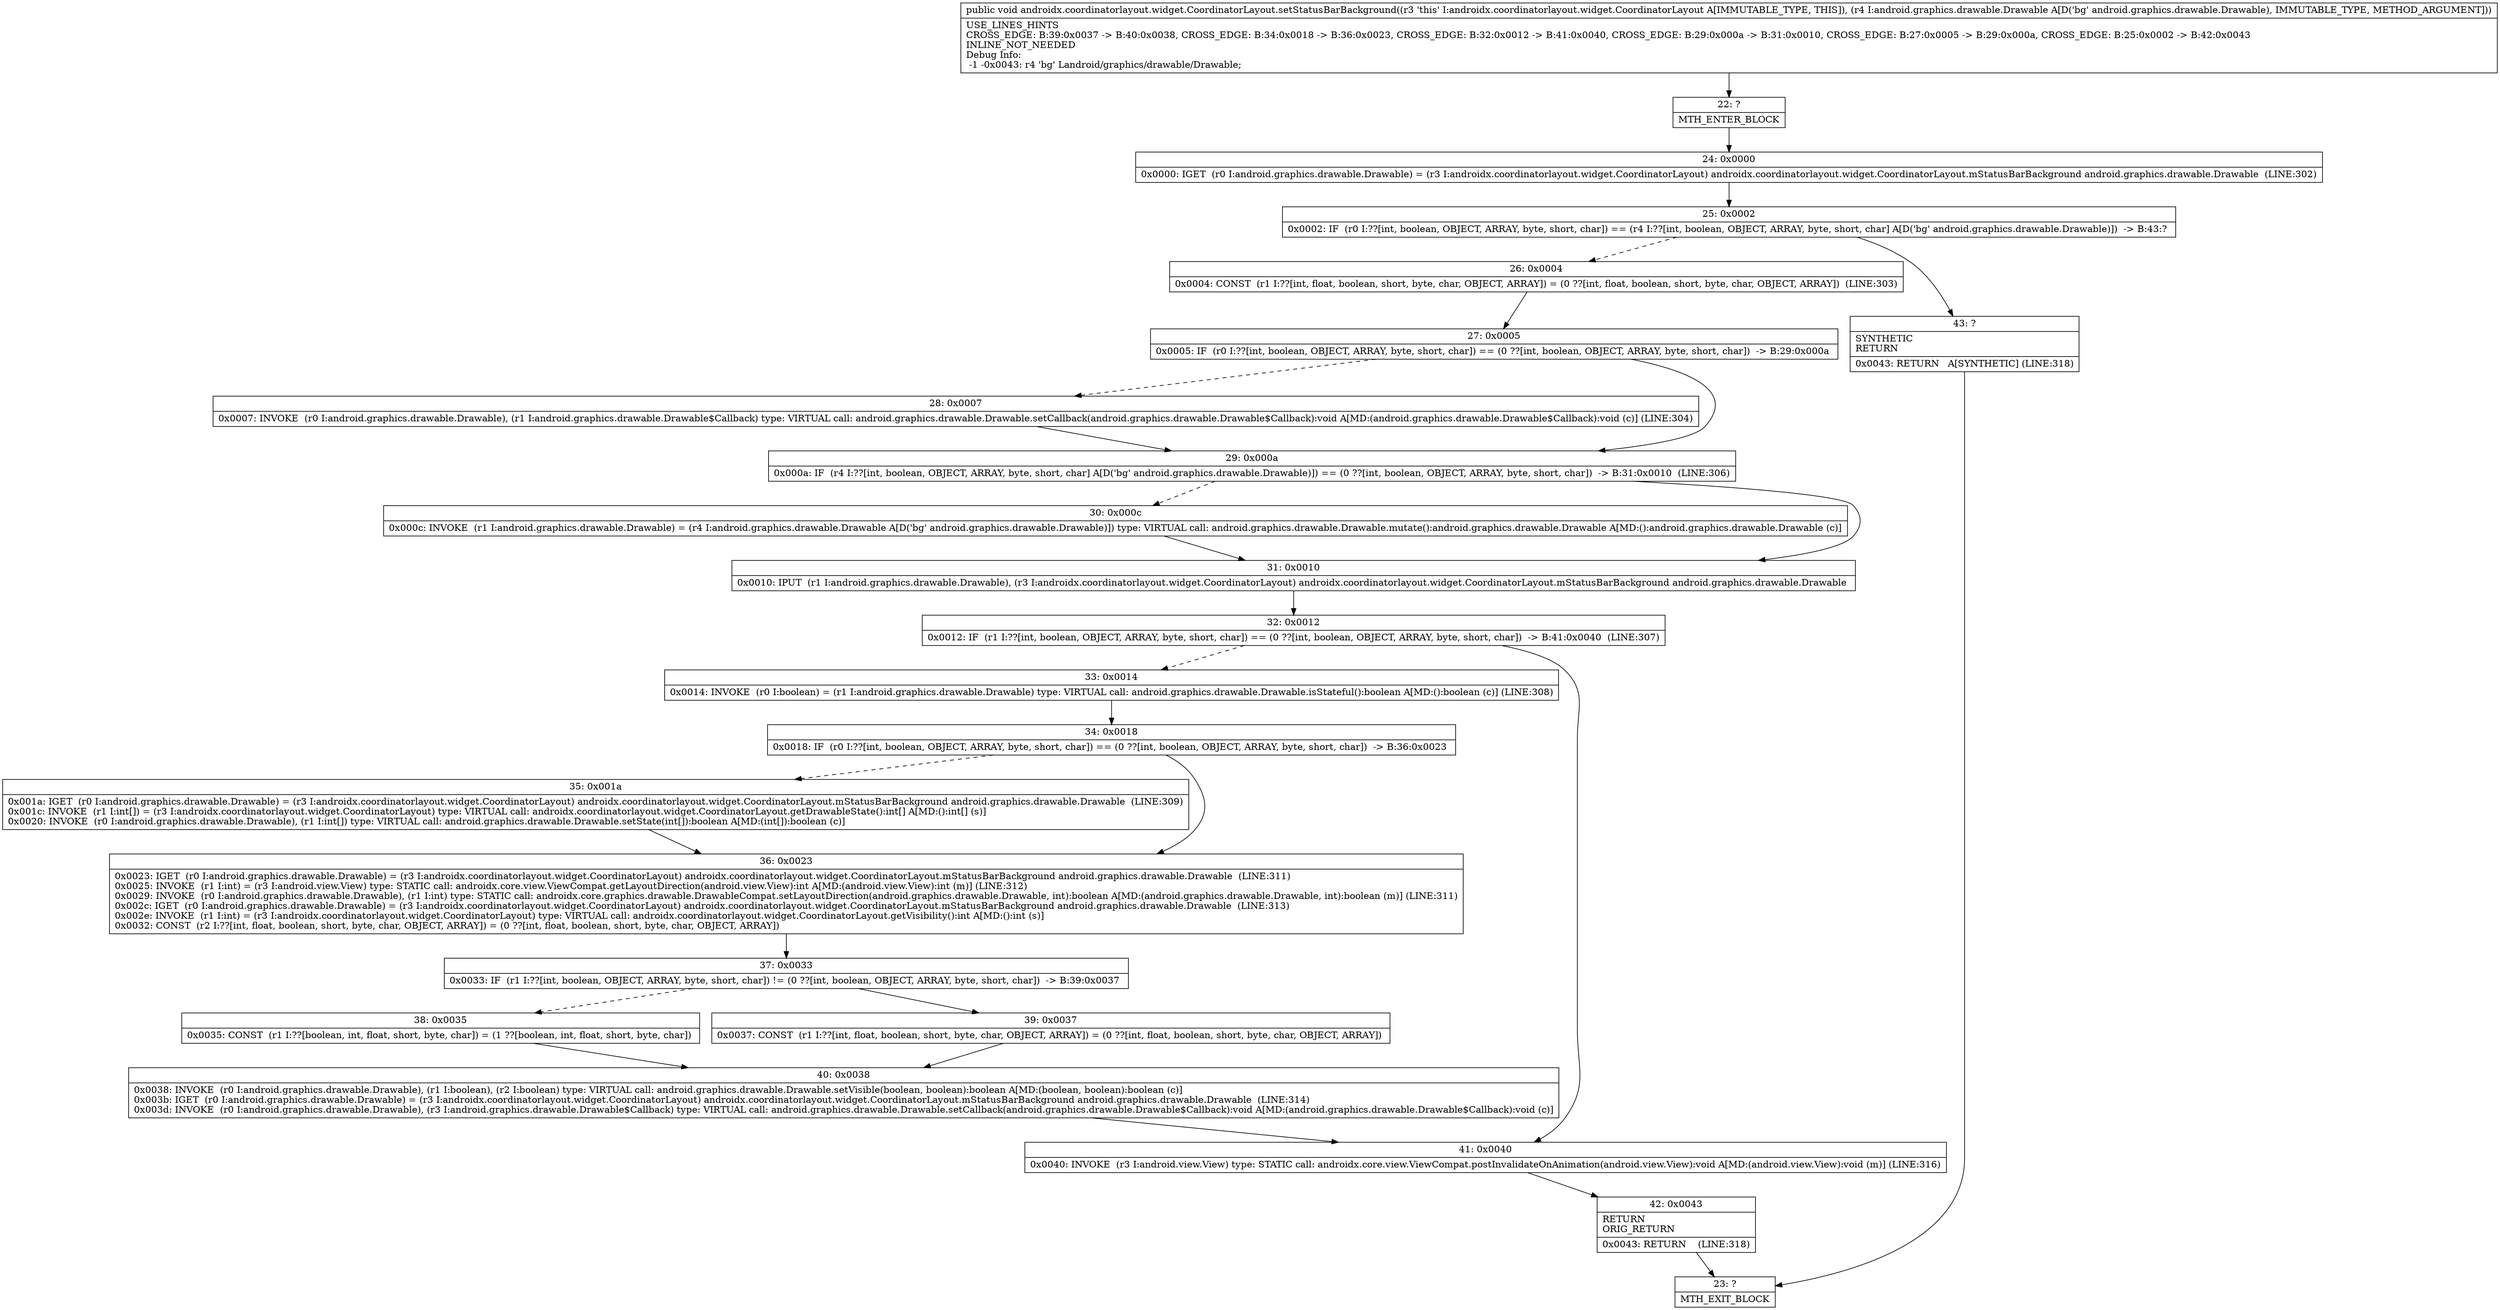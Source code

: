 digraph "CFG forandroidx.coordinatorlayout.widget.CoordinatorLayout.setStatusBarBackground(Landroid\/graphics\/drawable\/Drawable;)V" {
Node_22 [shape=record,label="{22\:\ ?|MTH_ENTER_BLOCK\l}"];
Node_24 [shape=record,label="{24\:\ 0x0000|0x0000: IGET  (r0 I:android.graphics.drawable.Drawable) = (r3 I:androidx.coordinatorlayout.widget.CoordinatorLayout) androidx.coordinatorlayout.widget.CoordinatorLayout.mStatusBarBackground android.graphics.drawable.Drawable  (LINE:302)\l}"];
Node_25 [shape=record,label="{25\:\ 0x0002|0x0002: IF  (r0 I:??[int, boolean, OBJECT, ARRAY, byte, short, char]) == (r4 I:??[int, boolean, OBJECT, ARRAY, byte, short, char] A[D('bg' android.graphics.drawable.Drawable)])  \-\> B:43:? \l}"];
Node_26 [shape=record,label="{26\:\ 0x0004|0x0004: CONST  (r1 I:??[int, float, boolean, short, byte, char, OBJECT, ARRAY]) = (0 ??[int, float, boolean, short, byte, char, OBJECT, ARRAY])  (LINE:303)\l}"];
Node_27 [shape=record,label="{27\:\ 0x0005|0x0005: IF  (r0 I:??[int, boolean, OBJECT, ARRAY, byte, short, char]) == (0 ??[int, boolean, OBJECT, ARRAY, byte, short, char])  \-\> B:29:0x000a \l}"];
Node_28 [shape=record,label="{28\:\ 0x0007|0x0007: INVOKE  (r0 I:android.graphics.drawable.Drawable), (r1 I:android.graphics.drawable.Drawable$Callback) type: VIRTUAL call: android.graphics.drawable.Drawable.setCallback(android.graphics.drawable.Drawable$Callback):void A[MD:(android.graphics.drawable.Drawable$Callback):void (c)] (LINE:304)\l}"];
Node_29 [shape=record,label="{29\:\ 0x000a|0x000a: IF  (r4 I:??[int, boolean, OBJECT, ARRAY, byte, short, char] A[D('bg' android.graphics.drawable.Drawable)]) == (0 ??[int, boolean, OBJECT, ARRAY, byte, short, char])  \-\> B:31:0x0010  (LINE:306)\l}"];
Node_30 [shape=record,label="{30\:\ 0x000c|0x000c: INVOKE  (r1 I:android.graphics.drawable.Drawable) = (r4 I:android.graphics.drawable.Drawable A[D('bg' android.graphics.drawable.Drawable)]) type: VIRTUAL call: android.graphics.drawable.Drawable.mutate():android.graphics.drawable.Drawable A[MD:():android.graphics.drawable.Drawable (c)]\l}"];
Node_31 [shape=record,label="{31\:\ 0x0010|0x0010: IPUT  (r1 I:android.graphics.drawable.Drawable), (r3 I:androidx.coordinatorlayout.widget.CoordinatorLayout) androidx.coordinatorlayout.widget.CoordinatorLayout.mStatusBarBackground android.graphics.drawable.Drawable \l}"];
Node_32 [shape=record,label="{32\:\ 0x0012|0x0012: IF  (r1 I:??[int, boolean, OBJECT, ARRAY, byte, short, char]) == (0 ??[int, boolean, OBJECT, ARRAY, byte, short, char])  \-\> B:41:0x0040  (LINE:307)\l}"];
Node_33 [shape=record,label="{33\:\ 0x0014|0x0014: INVOKE  (r0 I:boolean) = (r1 I:android.graphics.drawable.Drawable) type: VIRTUAL call: android.graphics.drawable.Drawable.isStateful():boolean A[MD:():boolean (c)] (LINE:308)\l}"];
Node_34 [shape=record,label="{34\:\ 0x0018|0x0018: IF  (r0 I:??[int, boolean, OBJECT, ARRAY, byte, short, char]) == (0 ??[int, boolean, OBJECT, ARRAY, byte, short, char])  \-\> B:36:0x0023 \l}"];
Node_35 [shape=record,label="{35\:\ 0x001a|0x001a: IGET  (r0 I:android.graphics.drawable.Drawable) = (r3 I:androidx.coordinatorlayout.widget.CoordinatorLayout) androidx.coordinatorlayout.widget.CoordinatorLayout.mStatusBarBackground android.graphics.drawable.Drawable  (LINE:309)\l0x001c: INVOKE  (r1 I:int[]) = (r3 I:androidx.coordinatorlayout.widget.CoordinatorLayout) type: VIRTUAL call: androidx.coordinatorlayout.widget.CoordinatorLayout.getDrawableState():int[] A[MD:():int[] (s)]\l0x0020: INVOKE  (r0 I:android.graphics.drawable.Drawable), (r1 I:int[]) type: VIRTUAL call: android.graphics.drawable.Drawable.setState(int[]):boolean A[MD:(int[]):boolean (c)]\l}"];
Node_36 [shape=record,label="{36\:\ 0x0023|0x0023: IGET  (r0 I:android.graphics.drawable.Drawable) = (r3 I:androidx.coordinatorlayout.widget.CoordinatorLayout) androidx.coordinatorlayout.widget.CoordinatorLayout.mStatusBarBackground android.graphics.drawable.Drawable  (LINE:311)\l0x0025: INVOKE  (r1 I:int) = (r3 I:android.view.View) type: STATIC call: androidx.core.view.ViewCompat.getLayoutDirection(android.view.View):int A[MD:(android.view.View):int (m)] (LINE:312)\l0x0029: INVOKE  (r0 I:android.graphics.drawable.Drawable), (r1 I:int) type: STATIC call: androidx.core.graphics.drawable.DrawableCompat.setLayoutDirection(android.graphics.drawable.Drawable, int):boolean A[MD:(android.graphics.drawable.Drawable, int):boolean (m)] (LINE:311)\l0x002c: IGET  (r0 I:android.graphics.drawable.Drawable) = (r3 I:androidx.coordinatorlayout.widget.CoordinatorLayout) androidx.coordinatorlayout.widget.CoordinatorLayout.mStatusBarBackground android.graphics.drawable.Drawable  (LINE:313)\l0x002e: INVOKE  (r1 I:int) = (r3 I:androidx.coordinatorlayout.widget.CoordinatorLayout) type: VIRTUAL call: androidx.coordinatorlayout.widget.CoordinatorLayout.getVisibility():int A[MD:():int (s)]\l0x0032: CONST  (r2 I:??[int, float, boolean, short, byte, char, OBJECT, ARRAY]) = (0 ??[int, float, boolean, short, byte, char, OBJECT, ARRAY]) \l}"];
Node_37 [shape=record,label="{37\:\ 0x0033|0x0033: IF  (r1 I:??[int, boolean, OBJECT, ARRAY, byte, short, char]) != (0 ??[int, boolean, OBJECT, ARRAY, byte, short, char])  \-\> B:39:0x0037 \l}"];
Node_38 [shape=record,label="{38\:\ 0x0035|0x0035: CONST  (r1 I:??[boolean, int, float, short, byte, char]) = (1 ??[boolean, int, float, short, byte, char]) \l}"];
Node_40 [shape=record,label="{40\:\ 0x0038|0x0038: INVOKE  (r0 I:android.graphics.drawable.Drawable), (r1 I:boolean), (r2 I:boolean) type: VIRTUAL call: android.graphics.drawable.Drawable.setVisible(boolean, boolean):boolean A[MD:(boolean, boolean):boolean (c)]\l0x003b: IGET  (r0 I:android.graphics.drawable.Drawable) = (r3 I:androidx.coordinatorlayout.widget.CoordinatorLayout) androidx.coordinatorlayout.widget.CoordinatorLayout.mStatusBarBackground android.graphics.drawable.Drawable  (LINE:314)\l0x003d: INVOKE  (r0 I:android.graphics.drawable.Drawable), (r3 I:android.graphics.drawable.Drawable$Callback) type: VIRTUAL call: android.graphics.drawable.Drawable.setCallback(android.graphics.drawable.Drawable$Callback):void A[MD:(android.graphics.drawable.Drawable$Callback):void (c)]\l}"];
Node_39 [shape=record,label="{39\:\ 0x0037|0x0037: CONST  (r1 I:??[int, float, boolean, short, byte, char, OBJECT, ARRAY]) = (0 ??[int, float, boolean, short, byte, char, OBJECT, ARRAY]) \l}"];
Node_41 [shape=record,label="{41\:\ 0x0040|0x0040: INVOKE  (r3 I:android.view.View) type: STATIC call: androidx.core.view.ViewCompat.postInvalidateOnAnimation(android.view.View):void A[MD:(android.view.View):void (m)] (LINE:316)\l}"];
Node_42 [shape=record,label="{42\:\ 0x0043|RETURN\lORIG_RETURN\l|0x0043: RETURN    (LINE:318)\l}"];
Node_23 [shape=record,label="{23\:\ ?|MTH_EXIT_BLOCK\l}"];
Node_43 [shape=record,label="{43\:\ ?|SYNTHETIC\lRETURN\l|0x0043: RETURN   A[SYNTHETIC] (LINE:318)\l}"];
MethodNode[shape=record,label="{public void androidx.coordinatorlayout.widget.CoordinatorLayout.setStatusBarBackground((r3 'this' I:androidx.coordinatorlayout.widget.CoordinatorLayout A[IMMUTABLE_TYPE, THIS]), (r4 I:android.graphics.drawable.Drawable A[D('bg' android.graphics.drawable.Drawable), IMMUTABLE_TYPE, METHOD_ARGUMENT]))  | USE_LINES_HINTS\lCROSS_EDGE: B:39:0x0037 \-\> B:40:0x0038, CROSS_EDGE: B:34:0x0018 \-\> B:36:0x0023, CROSS_EDGE: B:32:0x0012 \-\> B:41:0x0040, CROSS_EDGE: B:29:0x000a \-\> B:31:0x0010, CROSS_EDGE: B:27:0x0005 \-\> B:29:0x000a, CROSS_EDGE: B:25:0x0002 \-\> B:42:0x0043\lINLINE_NOT_NEEDED\lDebug Info:\l  \-1 \-0x0043: r4 'bg' Landroid\/graphics\/drawable\/Drawable;\l}"];
MethodNode -> Node_22;Node_22 -> Node_24;
Node_24 -> Node_25;
Node_25 -> Node_26[style=dashed];
Node_25 -> Node_43;
Node_26 -> Node_27;
Node_27 -> Node_28[style=dashed];
Node_27 -> Node_29;
Node_28 -> Node_29;
Node_29 -> Node_30[style=dashed];
Node_29 -> Node_31;
Node_30 -> Node_31;
Node_31 -> Node_32;
Node_32 -> Node_33[style=dashed];
Node_32 -> Node_41;
Node_33 -> Node_34;
Node_34 -> Node_35[style=dashed];
Node_34 -> Node_36;
Node_35 -> Node_36;
Node_36 -> Node_37;
Node_37 -> Node_38[style=dashed];
Node_37 -> Node_39;
Node_38 -> Node_40;
Node_40 -> Node_41;
Node_39 -> Node_40;
Node_41 -> Node_42;
Node_42 -> Node_23;
Node_43 -> Node_23;
}

